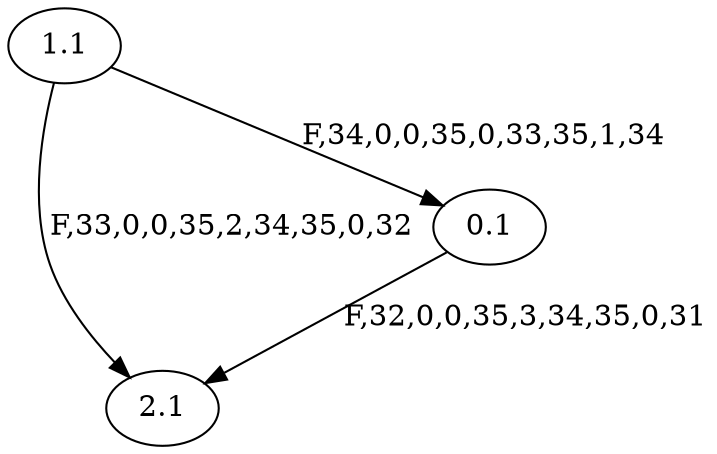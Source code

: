 digraph G {
	2.1
	0.1
	0.1 -> 2.1 [label="F,32,0,0,35,3,34,35,0,31"]
	1.1
	1.1 -> 2.1 [label="F,33,0,0,35,2,34,35,0,32"]
	1.1 -> 0.1 [label="F,34,0,0,35,0,33,35,1,34"]
}
